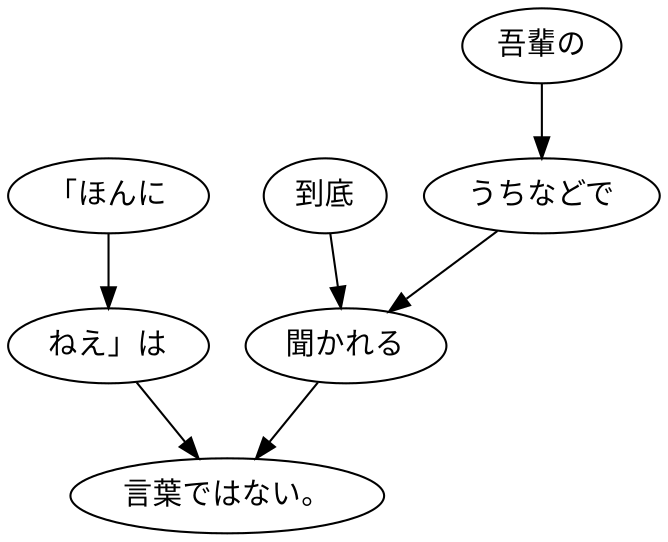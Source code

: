 digraph graph930 {
	node0 [label="「ほんに"];
	node1 [label="ねえ」は"];
	node2 [label="到底"];
	node3 [label="吾輩の"];
	node4 [label="うちなどで"];
	node5 [label="聞かれる"];
	node6 [label="言葉ではない。"];
	node0 -> node1;
	node1 -> node6;
	node2 -> node5;
	node3 -> node4;
	node4 -> node5;
	node5 -> node6;
}
